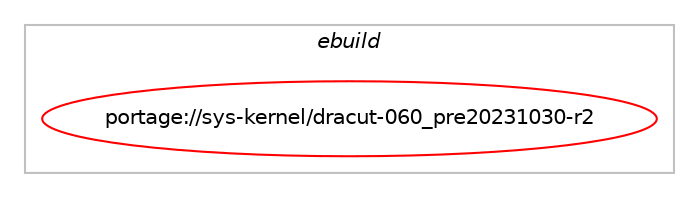 digraph prolog {

# *************
# Graph options
# *************

newrank=true;
concentrate=true;
compound=true;
graph [rankdir=LR,fontname=Helvetica,fontsize=10,ranksep=1.5];#, ranksep=2.5, nodesep=0.2];
edge  [arrowhead=vee];
node  [fontname=Helvetica,fontsize=10];

# **********
# The ebuild
# **********

subgraph cluster_leftcol {
color=gray;
label=<<i>ebuild</i>>;
id [label="portage://sys-kernel/dracut-060_pre20231030-r2", color=red, width=4, href="../sys-kernel/dracut-060_pre20231030-r2.svg"];
}

# ****************
# The dependencies
# ****************

subgraph cluster_midcol {
color=gray;
label=<<i>dependencies</i>>;
subgraph cluster_compile {
fillcolor="#eeeeee";
style=filled;
label=<<i>compile</i>>;
# *** BEGIN UNKNOWN DEPENDENCY TYPE (TODO) ***
# id -> equal(use_conditional_group(positive,elibc_musl,portage://sys-kernel/dracut-060_pre20231030-r2,[package_dependency(portage://sys-kernel/dracut-060_pre20231030-r2,install,no,sys-libs,fts-standalone,none,[,,],[],[])]))
# *** END UNKNOWN DEPENDENCY TYPE (TODO) ***

# *** BEGIN UNKNOWN DEPENDENCY TYPE (TODO) ***
# id -> equal(package_dependency(portage://sys-kernel/dracut-060_pre20231030-r2,install,no,sys-apps,kmod,greaterequal,[23,,,23],[],[]))
# *** END UNKNOWN DEPENDENCY TYPE (TODO) ***

}
subgraph cluster_compileandrun {
fillcolor="#eeeeee";
style=filled;
label=<<i>compile and run</i>>;
}
subgraph cluster_run {
fillcolor="#eeeeee";
style=filled;
label=<<i>run</i>>;
# *** BEGIN UNKNOWN DEPENDENCY TYPE (TODO) ***
# id -> equal(any_of_group([package_dependency(portage://sys-kernel/dracut-060_pre20231030-r2,run,no,sys-apps,sysvinit,greaterequal,[2.87,,-r3,2.87-r3],[],[]),package_dependency(portage://sys-kernel/dracut-060_pre20231030-r2,run,no,sys-apps,openrc,none,[,,],[],[use(enable(sysv-utils),negative),use(optenable(selinux),none)]),package_dependency(portage://sys-kernel/dracut-060_pre20231030-r2,run,no,sys-apps,systemd,none,[,,],[],[use(enable(sysv-utils),none)]),package_dependency(portage://sys-kernel/dracut-060_pre20231030-r2,run,no,sys-apps,s6-linux-init,none,[,,],[],[use(enable(sysv-utils),negative)])]))
# *** END UNKNOWN DEPENDENCY TYPE (TODO) ***

# *** BEGIN UNKNOWN DEPENDENCY TYPE (TODO) ***
# id -> equal(use_conditional_group(positive,elibc_musl,portage://sys-kernel/dracut-060_pre20231030-r2,[package_dependency(portage://sys-kernel/dracut-060_pre20231030-r2,run,no,sys-libs,fts-standalone,none,[,,],[],[])]))
# *** END UNKNOWN DEPENDENCY TYPE (TODO) ***

# *** BEGIN UNKNOWN DEPENDENCY TYPE (TODO) ***
# id -> equal(use_conditional_group(positive,selinux,portage://sys-kernel/dracut-060_pre20231030-r2,[package_dependency(portage://sys-kernel/dracut-060_pre20231030-r2,run,no,sec-policy,selinux-dracut,none,[,,],[],[]),package_dependency(portage://sys-kernel/dracut-060_pre20231030-r2,run,no,sys-libs,libselinux,none,[,,],[],[]),package_dependency(portage://sys-kernel/dracut-060_pre20231030-r2,run,no,sys-libs,libsepol,none,[,,],[],[])]))
# *** END UNKNOWN DEPENDENCY TYPE (TODO) ***

# *** BEGIN UNKNOWN DEPENDENCY TYPE (TODO) ***
# id -> equal(package_dependency(portage://sys-kernel/dracut-060_pre20231030-r2,run,no,app-alternatives,cpio,none,[,,],[],[]))
# *** END UNKNOWN DEPENDENCY TYPE (TODO) ***

# *** BEGIN UNKNOWN DEPENDENCY TYPE (TODO) ***
# id -> equal(package_dependency(portage://sys-kernel/dracut-060_pre20231030-r2,run,no,app-shells,bash,greaterequal,[4.0,,,4.0],[slot(0)],[]))
# *** END UNKNOWN DEPENDENCY TYPE (TODO) ***

# *** BEGIN UNKNOWN DEPENDENCY TYPE (TODO) ***
# id -> equal(package_dependency(portage://sys-kernel/dracut-060_pre20231030-r2,run,no,sys-apps,coreutils,none,[,,],[],[use(enable(xattr),negative)]))
# *** END UNKNOWN DEPENDENCY TYPE (TODO) ***

# *** BEGIN UNKNOWN DEPENDENCY TYPE (TODO) ***
# id -> equal(package_dependency(portage://sys-kernel/dracut-060_pre20231030-r2,run,no,sys-apps,kmod,greaterequal,[23,,,23],[],[use(enable(tools),none)]))
# *** END UNKNOWN DEPENDENCY TYPE (TODO) ***

# *** BEGIN UNKNOWN DEPENDENCY TYPE (TODO) ***
# id -> equal(package_dependency(portage://sys-kernel/dracut-060_pre20231030-r2,run,no,sys-apps,util-linux,greaterequal,[2.21,,,2.21],[],[]))
# *** END UNKNOWN DEPENDENCY TYPE (TODO) ***

# *** BEGIN UNKNOWN DEPENDENCY TYPE (TODO) ***
# id -> equal(package_dependency(portage://sys-kernel/dracut-060_pre20231030-r2,run,no,virtual,pkgconfig,none,[,,],[],[]))
# *** END UNKNOWN DEPENDENCY TYPE (TODO) ***

# *** BEGIN UNKNOWN DEPENDENCY TYPE (TODO) ***
# id -> equal(package_dependency(portage://sys-kernel/dracut-060_pre20231030-r2,run,no,virtual,udev,none,[,,],[],[]))
# *** END UNKNOWN DEPENDENCY TYPE (TODO) ***

}
}

# **************
# The candidates
# **************

subgraph cluster_choices {
rank=same;
color=gray;
label=<<i>candidates</i>>;

}

}
